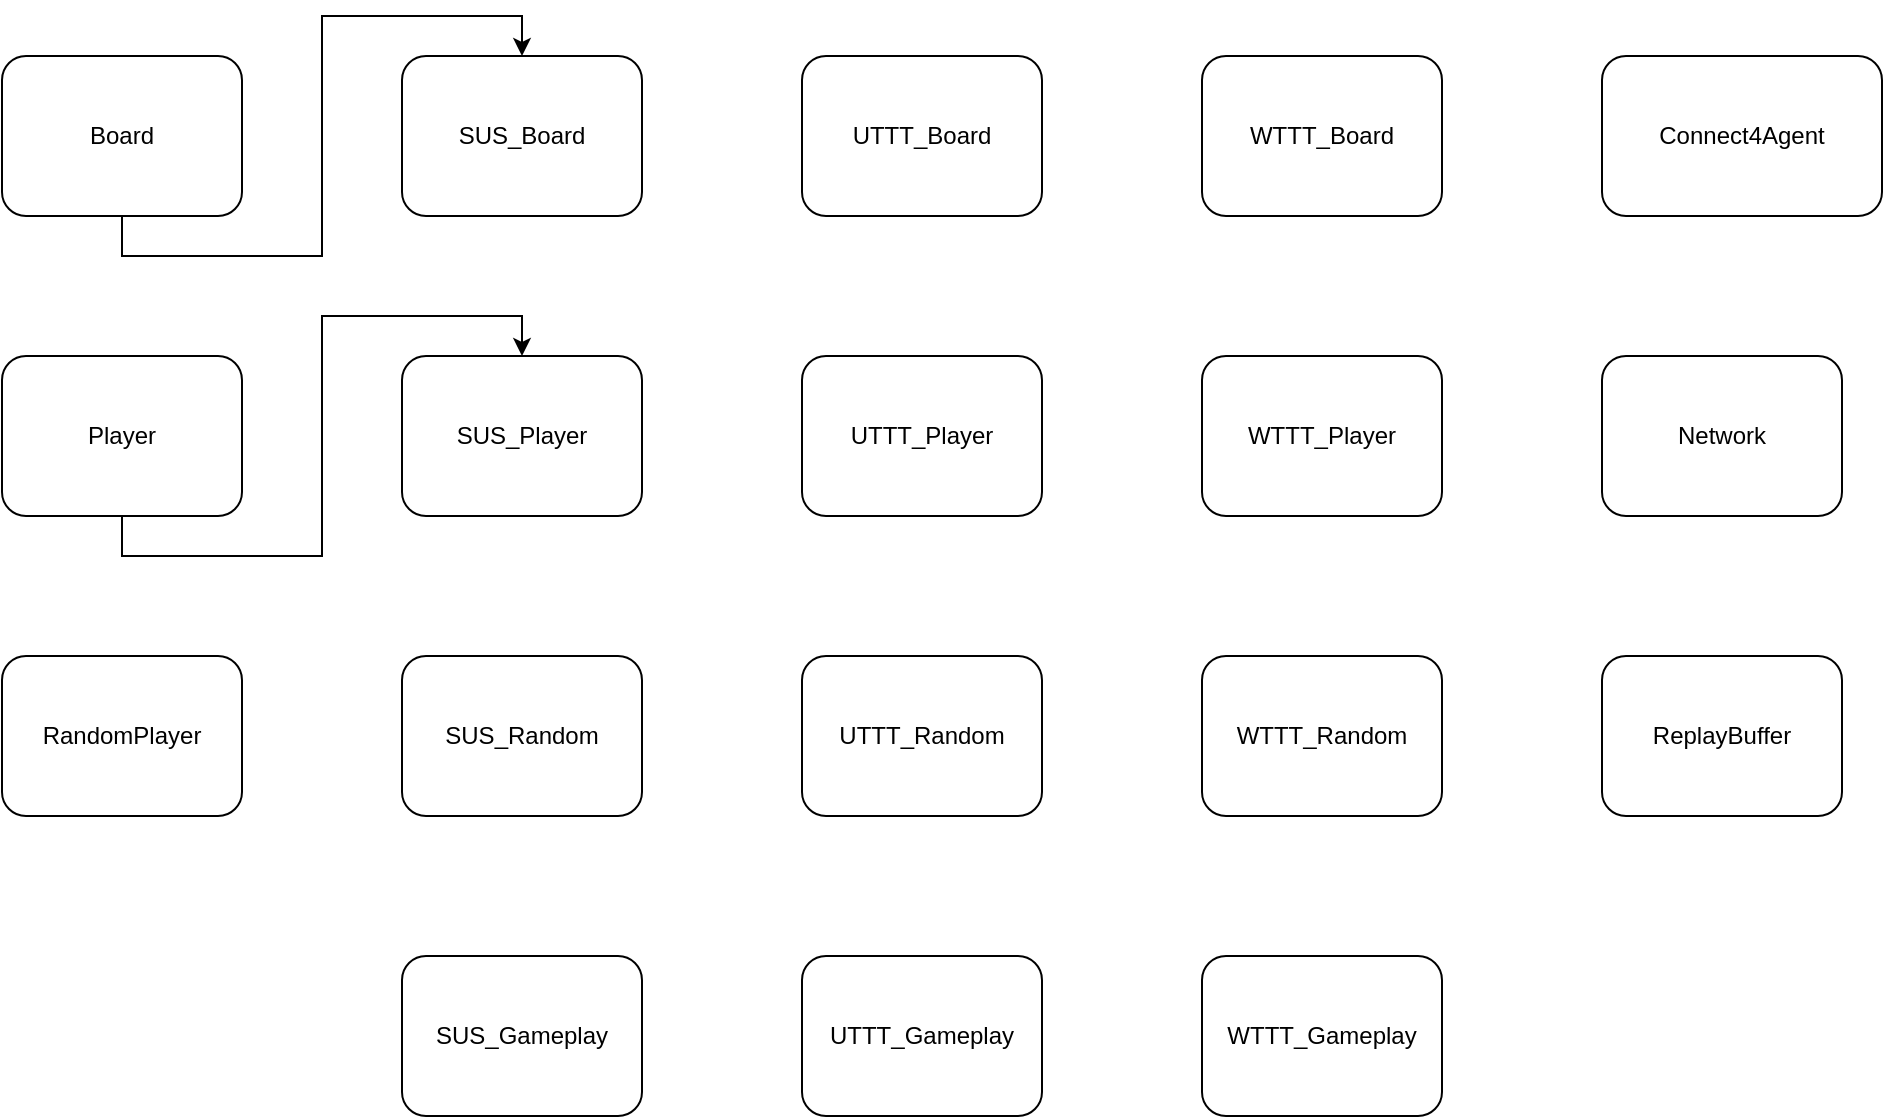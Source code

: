 <mxfile>
  <diagram id="uml" name="UML">
    <mxGraphModel dx="1394" dy="860" grid="1" gridSize="10" guides="1" tooltips="1" connect="1" arrows="1" fold="1" page="1" pageScale="1" pageWidth="827" pageHeight="1169" math="0" shadow="0">
      <root>
        <mxCell id="0" />
        <mxCell id="1" parent="0" />
        <!-- Core/Board -->
        <mxCell id="Board" value="Board&lt;T&gt;" style="rounded=1;whiteSpace=wrap;html=1;" vertex="1" parent="1">
          <mxGeometry x="60" y="50" width="120" height="80" as="geometry" />
        </mxCell>
        <!-- Core/Player -->
        <mxCell id="Player" value="Player&lt;T&gt;" style="rounded=1;whiteSpace=wrap;html=1;" vertex="1" parent="1">
          <mxGeometry x="60" y="200" width="120" height="80" as="geometry" />
        </mxCell>
        <!-- Core/RandomPlayer -->
        <mxCell id="RandomPlayer" value="RandomPlayer&lt;T&gt;" style="rounded=1;whiteSpace=wrap;html=1;" vertex="1" parent="1">
          <mxGeometry x="60" y="350" width="120" height="80" as="geometry" />
        </mxCell>
        <!-- SUS -->
        <mxCell id="SUS_Board" value="SUS_Board" style="rounded=1;whiteSpace=wrap;html=1;" vertex="1" parent="1">
          <mxGeometry x="260" y="50" width="120" height="80" as="geometry" />
        </mxCell>
        <mxCell id="SUS_Player" value="SUS_Player" style="rounded=1;whiteSpace=wrap;html=1;" vertex="1" parent="1">
          <mxGeometry x="260" y="200" width="120" height="80" as="geometry" />
        </mxCell>
        <mxCell id="SUS_Random" value="SUS_Random" style="rounded=1;whiteSpace=wrap;html=1;" vertex="1" parent="1">
          <mxGeometry x="260" y="350" width="120" height="80" as="geometry" />
        </mxCell>
        <mxCell id="SUS_Gameplay" value="SUS_Gameplay" style="rounded=1;whiteSpace=wrap;html=1;" vertex="1" parent="1">
          <mxGeometry x="260" y="500" width="120" height="80" as="geometry" />
        </mxCell>
        <!-- UTTT -->
        <mxCell id="UTTT_Board" value="UTTT_Board" style="rounded=1;whiteSpace=wrap;html=1;" vertex="1" parent="1">
          <mxGeometry x="460" y="50" width="120" height="80" as="geometry" />
        </mxCell>
        <mxCell id="UTTT_Player" value="UTTT_Player" style="rounded=1;whiteSpace=wrap;html=1;" vertex="1" parent="1">
          <mxGeometry x="460" y="200" width="120" height="80" as="geometry" />
        </mxCell>
        <mxCell id="UTTT_Random" value="UTTT_Random" style="rounded=1;whiteSpace=wrap;html=1;" vertex="1" parent="1">
          <mxGeometry x="460" y="350" width="120" height="80" as="geometry" />
        </mxCell>
        <mxCell id="UTTT_Gameplay" value="UTTT_Gameplay" style="rounded=1;whiteSpace=wrap;html=1;" vertex="1" parent="1">
          <mxGeometry x="460" y="500" width="120" height="80" as="geometry" />
        </mxCell>
        <!-- WTTT -->
        <mxCell id="WTTT_Board" value="WTTT_Board" style="rounded=1;whiteSpace=wrap;html=1;" vertex="1" parent="1">
          <mxGeometry x="660" y="50" width="120" height="80" as="geometry" />
        </mxCell>
        <mxCell id="WTTT_Player" value="WTTT_Player" style="rounded=1;whiteSpace=wrap;html=1;" vertex="1" parent="1">
          <mxGeometry x="660" y="200" width="120" height="80" as="geometry" />
        </mxCell>
        <mxCell id="WTTT_Random" value="WTTT_Random" style="rounded=1;whiteSpace=wrap;html=1;" vertex="1" parent="1">
          <mxGeometry x="660" y="350" width="120" height="80" as="geometry" />
        </mxCell>
        <mxCell id="WTTT_Gameplay" value="WTTT_Gameplay" style="rounded=1;whiteSpace=wrap;html=1;" vertex="1" parent="1">
          <mxGeometry x="660" y="500" width="120" height="80" as="geometry" />
        </mxCell>
        <!-- Connect4Agent -->
        <mxCell id="Connect4Agent" value="Connect4Agent" style="rounded=1;whiteSpace=wrap;html=1;" vertex="1" parent="1">
          <mxGeometry x="860" y="50" width="140" height="80" as="geometry" />
        </mxCell>
        <mxCell id="Network" value="Network" style="rounded=1;whiteSpace=wrap;html=1;" vertex="1" parent="1">
          <mxGeometry x="860" y="200" width="120" height="80" as="geometry" />
        </mxCell>
        <mxCell id="ReplayBuffer" value="ReplayBuffer" style="rounded=1;whiteSpace=wrap;html=1;" vertex="1" parent="1">
          <mxGeometry x="860" y="350" width="120" height="80" as="geometry" />
        </mxCell>
        <!-- Inheritance/Composition -->
        <mxCell id="inherit_board" style="edgeStyle=orthogonalEdgeStyle;rounded=0;orthogonalLoop=1;jettySize=auto;html=1;exitX=0.5;exitY=1;entryX=0.5;entryY=0;" edge="1" parent="1" source="Board" target="SUS_Board">
          <mxGeometry relative="1" as="geometry" />
        </mxCell>
        <mxCell id="inherit_player" style="edgeStyle=orthogonalEdgeStyle;rounded=0;orthogonalLoop=1;jettySize=auto;html=1;exitX=0.5;exitY=1;entryX=0.5;entryY=0;" edge="1" parent="1" source="Player" target="SUS_Player">
          <mxGeometry relative="1" as="geometry" />
        </mxCell>
        <!-- Other inheritance omitted for simplicity -->
      </root>
    </mxGraphModel>
  </diagram>
</mxfile>
